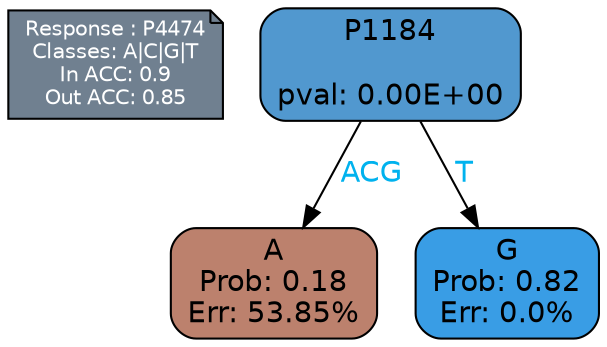 digraph Tree {
node [shape=box, style="filled, rounded", color="black", fontname=helvetica] ;
graph [ranksep=equally, splines=polylines, bgcolor=transparent, dpi=600] ;
edge [fontname=helvetica] ;
LEGEND [label="Response : P4474
Classes: A|C|G|T
In ACC: 0.9
Out ACC: 0.85
",shape=note,align=left,style=filled,fillcolor="slategray",fontcolor="white",fontsize=10];1 [label="P1184

pval: 0.00E+00", fillcolor="#5198cf"] ;
2 [label="A
Prob: 0.18
Err: 53.85%", fillcolor="#bc816d"] ;
3 [label="G
Prob: 0.82
Err: 0.0%", fillcolor="#399de5"] ;
1 -> 2 [label="ACG",fontcolor=deepskyblue2] ;
1 -> 3 [label="T",fontcolor=deepskyblue2] ;
{rank = same; 2;3;}{rank = same; LEGEND;1;}}